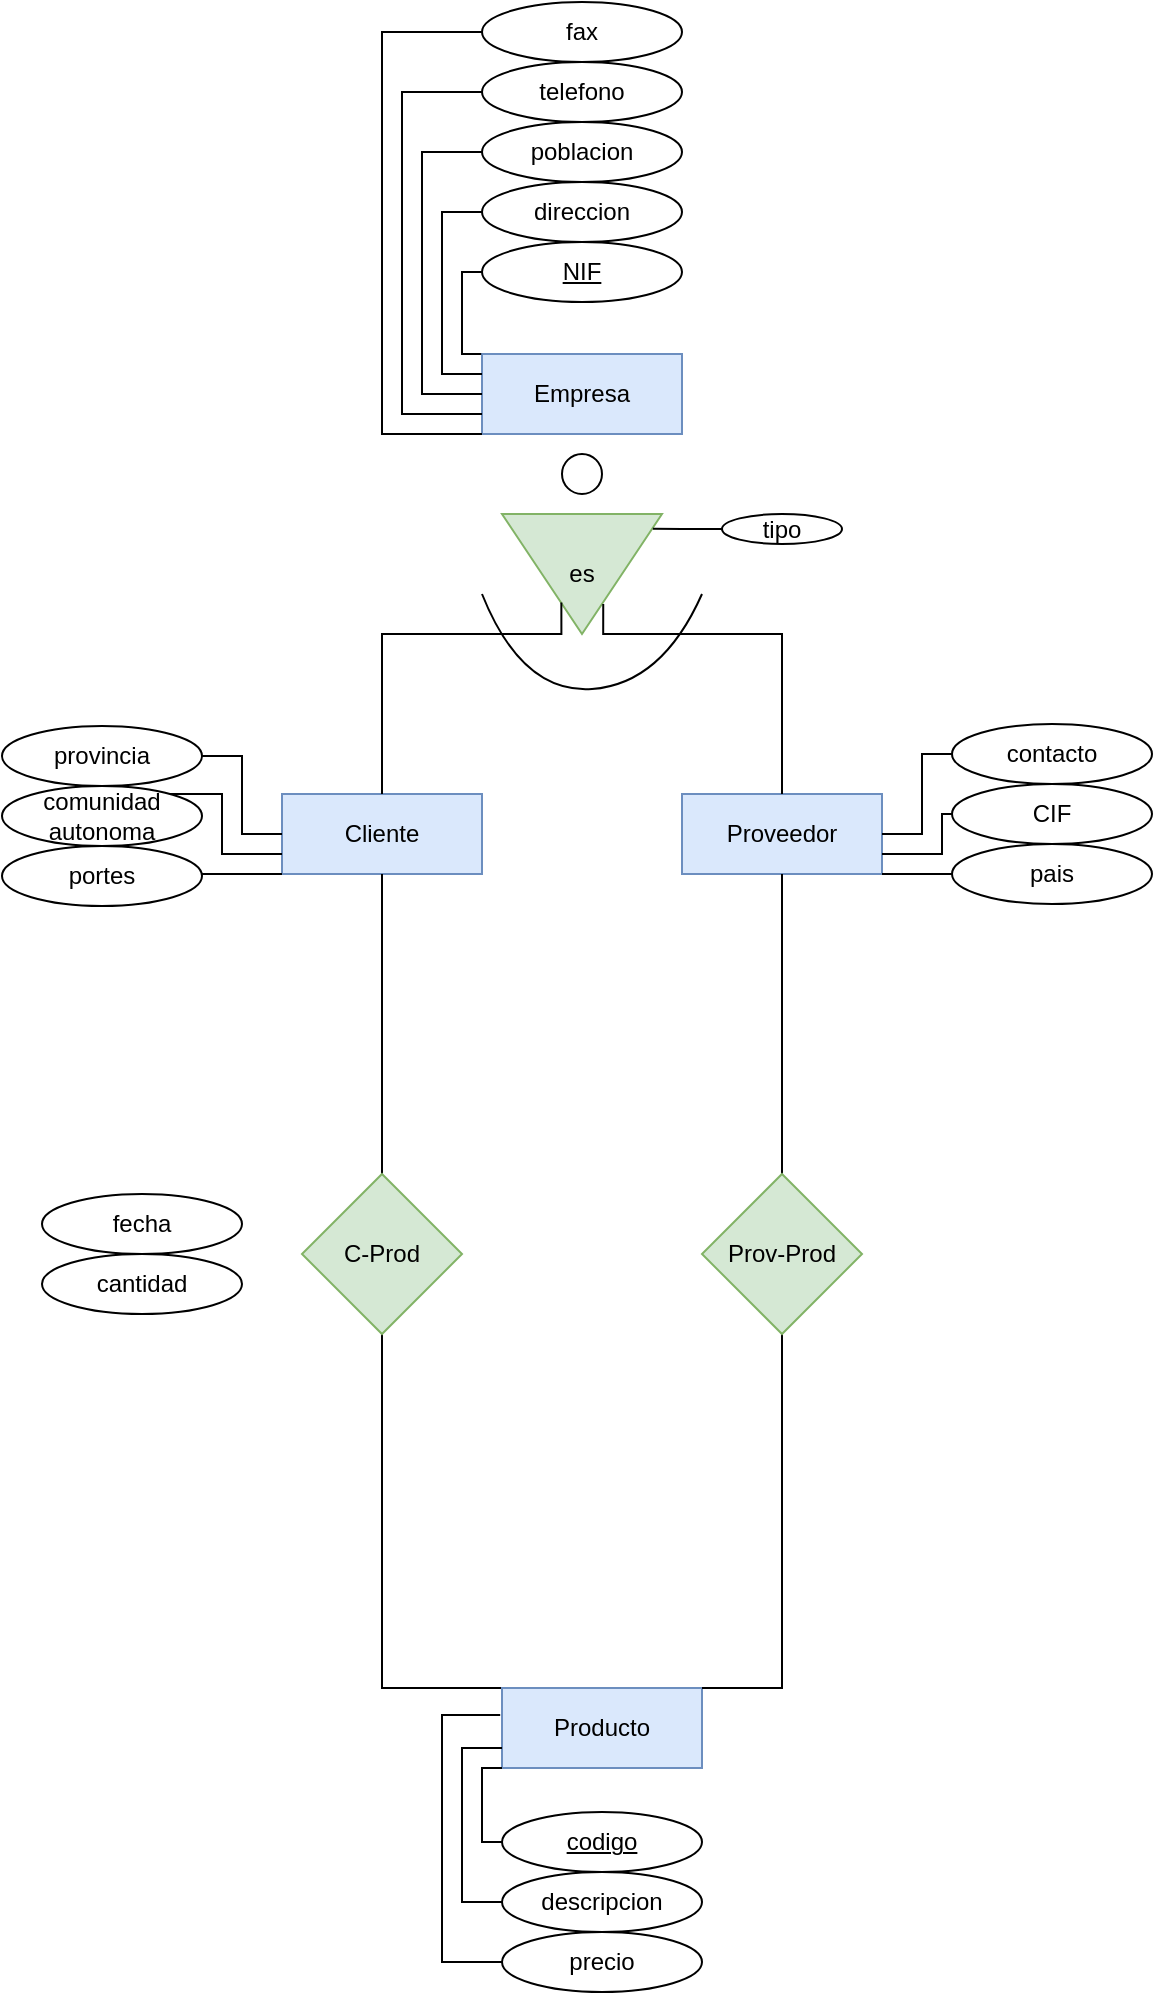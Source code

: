 <mxfile version="22.0.4" type="github">
  <diagram name="Página-1" id="3rt9o08_EEZjVEnaxzIQ">
    <mxGraphModel dx="802" dy="1864" grid="1" gridSize="10" guides="1" tooltips="1" connect="1" arrows="1" fold="1" page="1" pageScale="1" pageWidth="1169" pageHeight="827" math="0" shadow="0">
      <root>
        <mxCell id="0" />
        <mxCell id="1" parent="0" />
        <mxCell id="zfdqlGUJjaQnBxxot2W5-1" value="Empresa" style="whiteSpace=wrap;html=1;align=center;fillColor=#dae8fc;strokeColor=#6c8ebf;" vertex="1" parent="1">
          <mxGeometry x="240" y="120" width="100" height="40" as="geometry" />
        </mxCell>
        <mxCell id="zfdqlGUJjaQnBxxot2W5-2" value="Cliente" style="whiteSpace=wrap;html=1;align=center;fillColor=#dae8fc;strokeColor=#6c8ebf;" vertex="1" parent="1">
          <mxGeometry x="140" y="340" width="100" height="40" as="geometry" />
        </mxCell>
        <mxCell id="zfdqlGUJjaQnBxxot2W5-3" value="Proveedor" style="whiteSpace=wrap;html=1;align=center;fillColor=#dae8fc;strokeColor=#6c8ebf;" vertex="1" parent="1">
          <mxGeometry x="340" y="340" width="100" height="40" as="geometry" />
        </mxCell>
        <mxCell id="zfdqlGUJjaQnBxxot2W5-30" style="edgeStyle=orthogonalEdgeStyle;rounded=0;orthogonalLoop=1;jettySize=auto;html=1;entryX=0.5;entryY=1;entryDx=0;entryDy=0;endArrow=none;endFill=0;exitX=0;exitY=0;exitDx=0;exitDy=0;" edge="1" parent="1" source="zfdqlGUJjaQnBxxot2W5-4" target="zfdqlGUJjaQnBxxot2W5-26">
          <mxGeometry relative="1" as="geometry">
            <Array as="points">
              <mxPoint x="190" y="787" />
            </Array>
          </mxGeometry>
        </mxCell>
        <mxCell id="zfdqlGUJjaQnBxxot2W5-4" value="Producto" style="whiteSpace=wrap;html=1;align=center;fillColor=#dae8fc;strokeColor=#6c8ebf;" vertex="1" parent="1">
          <mxGeometry x="250" y="787" width="100" height="40" as="geometry" />
        </mxCell>
        <mxCell id="zfdqlGUJjaQnBxxot2W5-7" value="" style="triangle;whiteSpace=wrap;html=1;rotation=90;fillColor=#d5e8d4;strokeColor=#82b366;" vertex="1" parent="1">
          <mxGeometry x="260" y="190" width="60" height="80" as="geometry" />
        </mxCell>
        <mxCell id="zfdqlGUJjaQnBxxot2W5-8" value="" style="ellipse;whiteSpace=wrap;html=1;" vertex="1" parent="1">
          <mxGeometry x="280" y="170" width="20" height="20" as="geometry" />
        </mxCell>
        <mxCell id="zfdqlGUJjaQnBxxot2W5-9" value="es" style="text;html=1;strokeColor=none;fillColor=none;align=center;verticalAlign=middle;whiteSpace=wrap;rounded=0;" vertex="1" parent="1">
          <mxGeometry x="260" y="215" width="60" height="30" as="geometry" />
        </mxCell>
        <mxCell id="zfdqlGUJjaQnBxxot2W5-10" style="edgeStyle=orthogonalEdgeStyle;rounded=0;orthogonalLoop=1;jettySize=auto;html=1;entryX=0.328;entryY=0.977;entryDx=0;entryDy=0;entryPerimeter=0;endArrow=none;endFill=0;exitX=0.5;exitY=0;exitDx=0;exitDy=0;" edge="1" parent="1" source="zfdqlGUJjaQnBxxot2W5-2" target="zfdqlGUJjaQnBxxot2W5-9">
          <mxGeometry relative="1" as="geometry">
            <Array as="points">
              <mxPoint x="190" y="260" />
              <mxPoint x="280" y="260" />
            </Array>
          </mxGeometry>
        </mxCell>
        <mxCell id="zfdqlGUJjaQnBxxot2W5-11" style="edgeStyle=orthogonalEdgeStyle;rounded=0;orthogonalLoop=1;jettySize=auto;html=1;entryX=0.677;entryY=1;entryDx=0;entryDy=0;entryPerimeter=0;endArrow=none;endFill=0;" edge="1" parent="1" source="zfdqlGUJjaQnBxxot2W5-3" target="zfdqlGUJjaQnBxxot2W5-9">
          <mxGeometry relative="1" as="geometry">
            <Array as="points">
              <mxPoint x="390" y="260" />
              <mxPoint x="301" y="260" />
            </Array>
          </mxGeometry>
        </mxCell>
        <mxCell id="zfdqlGUJjaQnBxxot2W5-12" value="" style="curved=1;endArrow=none;html=1;rounded=0;endFill=0;" edge="1" parent="1">
          <mxGeometry width="50" height="50" relative="1" as="geometry">
            <mxPoint x="240" y="240" as="sourcePoint" />
            <mxPoint x="350" y="240" as="targetPoint" />
            <Array as="points">
              <mxPoint x="260" y="290" />
              <mxPoint x="330" y="285" />
            </Array>
          </mxGeometry>
        </mxCell>
        <mxCell id="zfdqlGUJjaQnBxxot2W5-13" value="NIF" style="ellipse;whiteSpace=wrap;html=1;align=center;fontStyle=4;" vertex="1" parent="1">
          <mxGeometry x="240" y="64" width="100" height="30" as="geometry" />
        </mxCell>
        <mxCell id="zfdqlGUJjaQnBxxot2W5-32" style="edgeStyle=orthogonalEdgeStyle;rounded=0;orthogonalLoop=1;jettySize=auto;html=1;entryX=0;entryY=0.25;entryDx=0;entryDy=0;endArrow=none;endFill=0;" edge="1" parent="1" source="zfdqlGUJjaQnBxxot2W5-14" target="zfdqlGUJjaQnBxxot2W5-1">
          <mxGeometry relative="1" as="geometry">
            <Array as="points">
              <mxPoint x="220" y="49" />
              <mxPoint x="220" y="130" />
            </Array>
          </mxGeometry>
        </mxCell>
        <mxCell id="zfdqlGUJjaQnBxxot2W5-14" value="direccion" style="ellipse;whiteSpace=wrap;html=1;align=center;" vertex="1" parent="1">
          <mxGeometry x="240" y="34" width="100" height="30" as="geometry" />
        </mxCell>
        <mxCell id="zfdqlGUJjaQnBxxot2W5-33" style="edgeStyle=orthogonalEdgeStyle;rounded=0;orthogonalLoop=1;jettySize=auto;html=1;entryX=0;entryY=0.5;entryDx=0;entryDy=0;endArrow=none;endFill=0;" edge="1" parent="1" source="zfdqlGUJjaQnBxxot2W5-15" target="zfdqlGUJjaQnBxxot2W5-1">
          <mxGeometry relative="1" as="geometry">
            <Array as="points">
              <mxPoint x="210" y="19" />
              <mxPoint x="210" y="140" />
            </Array>
          </mxGeometry>
        </mxCell>
        <mxCell id="zfdqlGUJjaQnBxxot2W5-15" value="poblacion" style="ellipse;whiteSpace=wrap;html=1;align=center;" vertex="1" parent="1">
          <mxGeometry x="240" y="4" width="100" height="30" as="geometry" />
        </mxCell>
        <mxCell id="zfdqlGUJjaQnBxxot2W5-34" style="edgeStyle=orthogonalEdgeStyle;rounded=0;orthogonalLoop=1;jettySize=auto;html=1;entryX=0;entryY=0.75;entryDx=0;entryDy=0;endArrow=none;endFill=0;" edge="1" parent="1" source="zfdqlGUJjaQnBxxot2W5-16" target="zfdqlGUJjaQnBxxot2W5-1">
          <mxGeometry relative="1" as="geometry">
            <Array as="points">
              <mxPoint x="200" y="-11" />
              <mxPoint x="200" y="150" />
            </Array>
          </mxGeometry>
        </mxCell>
        <mxCell id="zfdqlGUJjaQnBxxot2W5-16" value="telefono" style="ellipse;whiteSpace=wrap;html=1;align=center;" vertex="1" parent="1">
          <mxGeometry x="240" y="-26" width="100" height="30" as="geometry" />
        </mxCell>
        <mxCell id="zfdqlGUJjaQnBxxot2W5-35" style="edgeStyle=orthogonalEdgeStyle;rounded=0;orthogonalLoop=1;jettySize=auto;html=1;entryX=0;entryY=1;entryDx=0;entryDy=0;endArrow=none;endFill=0;" edge="1" parent="1" source="zfdqlGUJjaQnBxxot2W5-17" target="zfdqlGUJjaQnBxxot2W5-1">
          <mxGeometry relative="1" as="geometry">
            <Array as="points">
              <mxPoint x="190" y="-41" />
              <mxPoint x="190" y="160" />
            </Array>
          </mxGeometry>
        </mxCell>
        <mxCell id="zfdqlGUJjaQnBxxot2W5-17" value="fax" style="ellipse;whiteSpace=wrap;html=1;align=center;" vertex="1" parent="1">
          <mxGeometry x="240" y="-56" width="100" height="30" as="geometry" />
        </mxCell>
        <mxCell id="zfdqlGUJjaQnBxxot2W5-38" style="edgeStyle=orthogonalEdgeStyle;rounded=0;orthogonalLoop=1;jettySize=auto;html=1;entryX=0;entryY=0.5;entryDx=0;entryDy=0;endArrow=none;endFill=0;" edge="1" parent="1" source="zfdqlGUJjaQnBxxot2W5-18" target="zfdqlGUJjaQnBxxot2W5-2">
          <mxGeometry relative="1" as="geometry" />
        </mxCell>
        <mxCell id="zfdqlGUJjaQnBxxot2W5-18" value="provincia" style="ellipse;whiteSpace=wrap;html=1;align=center;" vertex="1" parent="1">
          <mxGeometry y="306" width="100" height="30" as="geometry" />
        </mxCell>
        <mxCell id="zfdqlGUJjaQnBxxot2W5-37" style="edgeStyle=orthogonalEdgeStyle;rounded=0;orthogonalLoop=1;jettySize=auto;html=1;entryX=0;entryY=0.75;entryDx=0;entryDy=0;endArrow=none;endFill=0;" edge="1" parent="1" source="zfdqlGUJjaQnBxxot2W5-19" target="zfdqlGUJjaQnBxxot2W5-2">
          <mxGeometry relative="1" as="geometry">
            <Array as="points">
              <mxPoint x="110" y="340" />
              <mxPoint x="110" y="370" />
            </Array>
          </mxGeometry>
        </mxCell>
        <mxCell id="zfdqlGUJjaQnBxxot2W5-19" value="comunidad autonoma" style="ellipse;whiteSpace=wrap;html=1;align=center;" vertex="1" parent="1">
          <mxGeometry y="336" width="100" height="30" as="geometry" />
        </mxCell>
        <mxCell id="zfdqlGUJjaQnBxxot2W5-36" style="edgeStyle=orthogonalEdgeStyle;rounded=0;orthogonalLoop=1;jettySize=auto;html=1;entryX=0;entryY=1;entryDx=0;entryDy=0;endArrow=none;endFill=0;" edge="1" parent="1" source="zfdqlGUJjaQnBxxot2W5-20" target="zfdqlGUJjaQnBxxot2W5-2">
          <mxGeometry relative="1" as="geometry">
            <Array as="points">
              <mxPoint x="110" y="380" />
              <mxPoint x="110" y="380" />
            </Array>
          </mxGeometry>
        </mxCell>
        <mxCell id="zfdqlGUJjaQnBxxot2W5-20" value="portes" style="ellipse;whiteSpace=wrap;html=1;align=center;" vertex="1" parent="1">
          <mxGeometry y="366" width="100" height="30" as="geometry" />
        </mxCell>
        <mxCell id="zfdqlGUJjaQnBxxot2W5-41" style="edgeStyle=orthogonalEdgeStyle;rounded=0;orthogonalLoop=1;jettySize=auto;html=1;entryX=1;entryY=0.5;entryDx=0;entryDy=0;endArrow=none;endFill=0;" edge="1" parent="1" source="zfdqlGUJjaQnBxxot2W5-21" target="zfdqlGUJjaQnBxxot2W5-3">
          <mxGeometry relative="1" as="geometry">
            <Array as="points">
              <mxPoint x="460" y="320" />
              <mxPoint x="460" y="360" />
            </Array>
          </mxGeometry>
        </mxCell>
        <mxCell id="zfdqlGUJjaQnBxxot2W5-21" value="contacto" style="ellipse;whiteSpace=wrap;html=1;align=center;" vertex="1" parent="1">
          <mxGeometry x="475" y="305" width="100" height="30" as="geometry" />
        </mxCell>
        <mxCell id="zfdqlGUJjaQnBxxot2W5-22" value="CIF" style="ellipse;whiteSpace=wrap;html=1;align=center;" vertex="1" parent="1">
          <mxGeometry x="475" y="335" width="100" height="30" as="geometry" />
        </mxCell>
        <mxCell id="zfdqlGUJjaQnBxxot2W5-39" style="edgeStyle=orthogonalEdgeStyle;rounded=0;orthogonalLoop=1;jettySize=auto;html=1;entryX=1;entryY=1;entryDx=0;entryDy=0;endArrow=none;endFill=0;" edge="1" parent="1" source="zfdqlGUJjaQnBxxot2W5-23" target="zfdqlGUJjaQnBxxot2W5-3">
          <mxGeometry relative="1" as="geometry">
            <Array as="points">
              <mxPoint x="450" y="380" />
              <mxPoint x="450" y="380" />
            </Array>
          </mxGeometry>
        </mxCell>
        <mxCell id="zfdqlGUJjaQnBxxot2W5-23" value="pais" style="ellipse;whiteSpace=wrap;html=1;align=center;" vertex="1" parent="1">
          <mxGeometry x="475" y="365" width="100" height="30" as="geometry" />
        </mxCell>
        <mxCell id="zfdqlGUJjaQnBxxot2W5-27" style="edgeStyle=orthogonalEdgeStyle;rounded=0;orthogonalLoop=1;jettySize=auto;html=1;entryX=0.5;entryY=1;entryDx=0;entryDy=0;endArrow=none;endFill=0;" edge="1" parent="1" source="zfdqlGUJjaQnBxxot2W5-25" target="zfdqlGUJjaQnBxxot2W5-3">
          <mxGeometry relative="1" as="geometry" />
        </mxCell>
        <mxCell id="zfdqlGUJjaQnBxxot2W5-29" style="edgeStyle=orthogonalEdgeStyle;rounded=0;orthogonalLoop=1;jettySize=auto;html=1;entryX=1;entryY=0;entryDx=0;entryDy=0;endArrow=none;endFill=0;exitX=0.5;exitY=1;exitDx=0;exitDy=0;" edge="1" parent="1" source="zfdqlGUJjaQnBxxot2W5-25" target="zfdqlGUJjaQnBxxot2W5-4">
          <mxGeometry relative="1" as="geometry">
            <Array as="points">
              <mxPoint x="390" y="787" />
            </Array>
          </mxGeometry>
        </mxCell>
        <mxCell id="zfdqlGUJjaQnBxxot2W5-25" value="Prov-Prod" style="rhombus;whiteSpace=wrap;html=1;fillColor=#d5e8d4;strokeColor=#82b366;" vertex="1" parent="1">
          <mxGeometry x="350" y="530" width="80" height="80" as="geometry" />
        </mxCell>
        <mxCell id="zfdqlGUJjaQnBxxot2W5-28" style="edgeStyle=orthogonalEdgeStyle;rounded=0;orthogonalLoop=1;jettySize=auto;html=1;entryX=0.5;entryY=1;entryDx=0;entryDy=0;endArrow=none;endFill=0;" edge="1" parent="1" source="zfdqlGUJjaQnBxxot2W5-26" target="zfdqlGUJjaQnBxxot2W5-2">
          <mxGeometry relative="1" as="geometry" />
        </mxCell>
        <mxCell id="zfdqlGUJjaQnBxxot2W5-26" value="C-Prod" style="rhombus;whiteSpace=wrap;html=1;fillColor=#d5e8d4;strokeColor=#82b366;" vertex="1" parent="1">
          <mxGeometry x="150" y="530" width="80" height="80" as="geometry" />
        </mxCell>
        <mxCell id="zfdqlGUJjaQnBxxot2W5-31" style="edgeStyle=orthogonalEdgeStyle;rounded=0;orthogonalLoop=1;jettySize=auto;html=1;entryX=-0.004;entryY=0.013;entryDx=0;entryDy=0;entryPerimeter=0;endArrow=none;endFill=0;" edge="1" parent="1" source="zfdqlGUJjaQnBxxot2W5-13" target="zfdqlGUJjaQnBxxot2W5-1">
          <mxGeometry relative="1" as="geometry">
            <Array as="points">
              <mxPoint x="230" y="79" />
              <mxPoint x="230" y="120" />
              <mxPoint x="240" y="120" />
            </Array>
          </mxGeometry>
        </mxCell>
        <mxCell id="zfdqlGUJjaQnBxxot2W5-40" style="edgeStyle=orthogonalEdgeStyle;rounded=0;orthogonalLoop=1;jettySize=auto;html=1;endArrow=none;endFill=0;" edge="1" parent="1" source="zfdqlGUJjaQnBxxot2W5-22">
          <mxGeometry relative="1" as="geometry">
            <mxPoint x="440" y="370" as="targetPoint" />
            <Array as="points">
              <mxPoint x="470" y="350" />
              <mxPoint x="470" y="370" />
            </Array>
          </mxGeometry>
        </mxCell>
        <mxCell id="zfdqlGUJjaQnBxxot2W5-48" style="edgeStyle=orthogonalEdgeStyle;rounded=0;orthogonalLoop=1;jettySize=auto;html=1;entryX=0;entryY=1;entryDx=0;entryDy=0;endArrow=none;endFill=0;" edge="1" parent="1" source="zfdqlGUJjaQnBxxot2W5-43" target="zfdqlGUJjaQnBxxot2W5-4">
          <mxGeometry relative="1" as="geometry">
            <Array as="points">
              <mxPoint x="240" y="864" />
              <mxPoint x="240" y="827" />
            </Array>
          </mxGeometry>
        </mxCell>
        <mxCell id="zfdqlGUJjaQnBxxot2W5-43" value="codigo" style="ellipse;whiteSpace=wrap;html=1;align=center;fontStyle=4;" vertex="1" parent="1">
          <mxGeometry x="250" y="849" width="100" height="30" as="geometry" />
        </mxCell>
        <mxCell id="zfdqlGUJjaQnBxxot2W5-49" style="edgeStyle=orthogonalEdgeStyle;rounded=0;orthogonalLoop=1;jettySize=auto;html=1;entryX=0;entryY=0.75;entryDx=0;entryDy=0;endArrow=none;endFill=0;" edge="1" parent="1" source="zfdqlGUJjaQnBxxot2W5-46" target="zfdqlGUJjaQnBxxot2W5-4">
          <mxGeometry relative="1" as="geometry">
            <Array as="points">
              <mxPoint x="230" y="894" />
              <mxPoint x="230" y="817" />
            </Array>
          </mxGeometry>
        </mxCell>
        <mxCell id="zfdqlGUJjaQnBxxot2W5-46" value="descripcion" style="ellipse;whiteSpace=wrap;html=1;align=center;" vertex="1" parent="1">
          <mxGeometry x="250" y="879" width="100" height="30" as="geometry" />
        </mxCell>
        <mxCell id="zfdqlGUJjaQnBxxot2W5-47" value="precio" style="ellipse;whiteSpace=wrap;html=1;align=center;" vertex="1" parent="1">
          <mxGeometry x="250" y="909" width="100" height="30" as="geometry" />
        </mxCell>
        <mxCell id="zfdqlGUJjaQnBxxot2W5-50" style="edgeStyle=orthogonalEdgeStyle;rounded=0;orthogonalLoop=1;jettySize=auto;html=1;entryX=-0.009;entryY=0.338;entryDx=0;entryDy=0;entryPerimeter=0;endArrow=none;endFill=0;" edge="1" parent="1" source="zfdqlGUJjaQnBxxot2W5-47" target="zfdqlGUJjaQnBxxot2W5-4">
          <mxGeometry relative="1" as="geometry">
            <Array as="points">
              <mxPoint x="220" y="924" />
              <mxPoint x="220" y="801" />
            </Array>
          </mxGeometry>
        </mxCell>
        <mxCell id="zfdqlGUJjaQnBxxot2W5-51" value="fecha" style="ellipse;whiteSpace=wrap;html=1;align=center;" vertex="1" parent="1">
          <mxGeometry x="20" y="540" width="100" height="30" as="geometry" />
        </mxCell>
        <mxCell id="zfdqlGUJjaQnBxxot2W5-52" value="cantidad" style="ellipse;whiteSpace=wrap;html=1;align=center;" vertex="1" parent="1">
          <mxGeometry x="20" y="570" width="100" height="30" as="geometry" />
        </mxCell>
        <mxCell id="zfdqlGUJjaQnBxxot2W5-53" value="tipo" style="ellipse;whiteSpace=wrap;html=1;align=center;" vertex="1" parent="1">
          <mxGeometry x="360" y="200" width="60" height="15" as="geometry" />
        </mxCell>
        <mxCell id="zfdqlGUJjaQnBxxot2W5-54" style="edgeStyle=orthogonalEdgeStyle;rounded=0;orthogonalLoop=1;jettySize=auto;html=1;entryX=0.122;entryY=0.057;entryDx=0;entryDy=0;entryPerimeter=0;endArrow=none;endFill=0;" edge="1" parent="1" source="zfdqlGUJjaQnBxxot2W5-53" target="zfdqlGUJjaQnBxxot2W5-7">
          <mxGeometry relative="1" as="geometry" />
        </mxCell>
      </root>
    </mxGraphModel>
  </diagram>
</mxfile>
